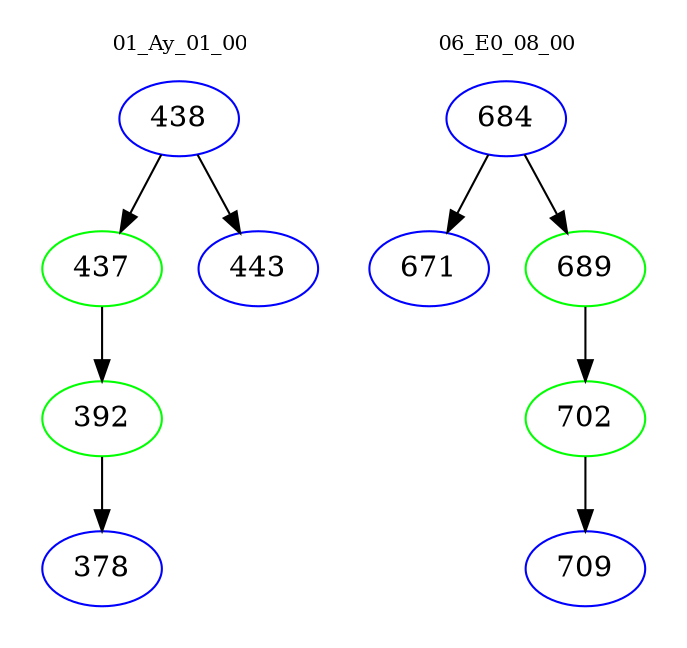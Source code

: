 digraph{
subgraph cluster_0 {
color = white
label = "01_Ay_01_00";
fontsize=10;
T0_438 [label="438", color="blue"]
T0_438 -> T0_437 [color="black"]
T0_437 [label="437", color="green"]
T0_437 -> T0_392 [color="black"]
T0_392 [label="392", color="green"]
T0_392 -> T0_378 [color="black"]
T0_378 [label="378", color="blue"]
T0_438 -> T0_443 [color="black"]
T0_443 [label="443", color="blue"]
}
subgraph cluster_1 {
color = white
label = "06_E0_08_00";
fontsize=10;
T1_684 [label="684", color="blue"]
T1_684 -> T1_671 [color="black"]
T1_671 [label="671", color="blue"]
T1_684 -> T1_689 [color="black"]
T1_689 [label="689", color="green"]
T1_689 -> T1_702 [color="black"]
T1_702 [label="702", color="green"]
T1_702 -> T1_709 [color="black"]
T1_709 [label="709", color="blue"]
}
}
